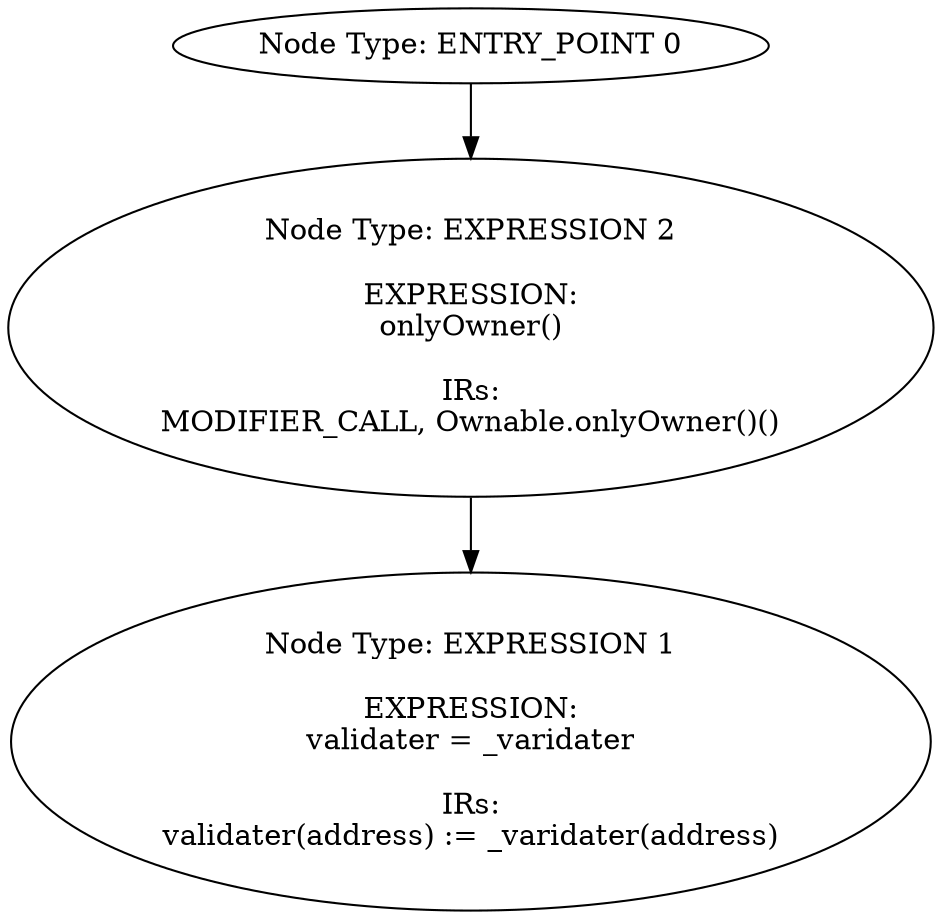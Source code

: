 digraph{
0[label="Node Type: ENTRY_POINT 0
"];
0->2;
1[label="Node Type: EXPRESSION 1

EXPRESSION:
validater = _varidater

IRs:
validater(address) := _varidater(address)"];
2[label="Node Type: EXPRESSION 2

EXPRESSION:
onlyOwner()

IRs:
MODIFIER_CALL, Ownable.onlyOwner()()"];
2->1;
}
